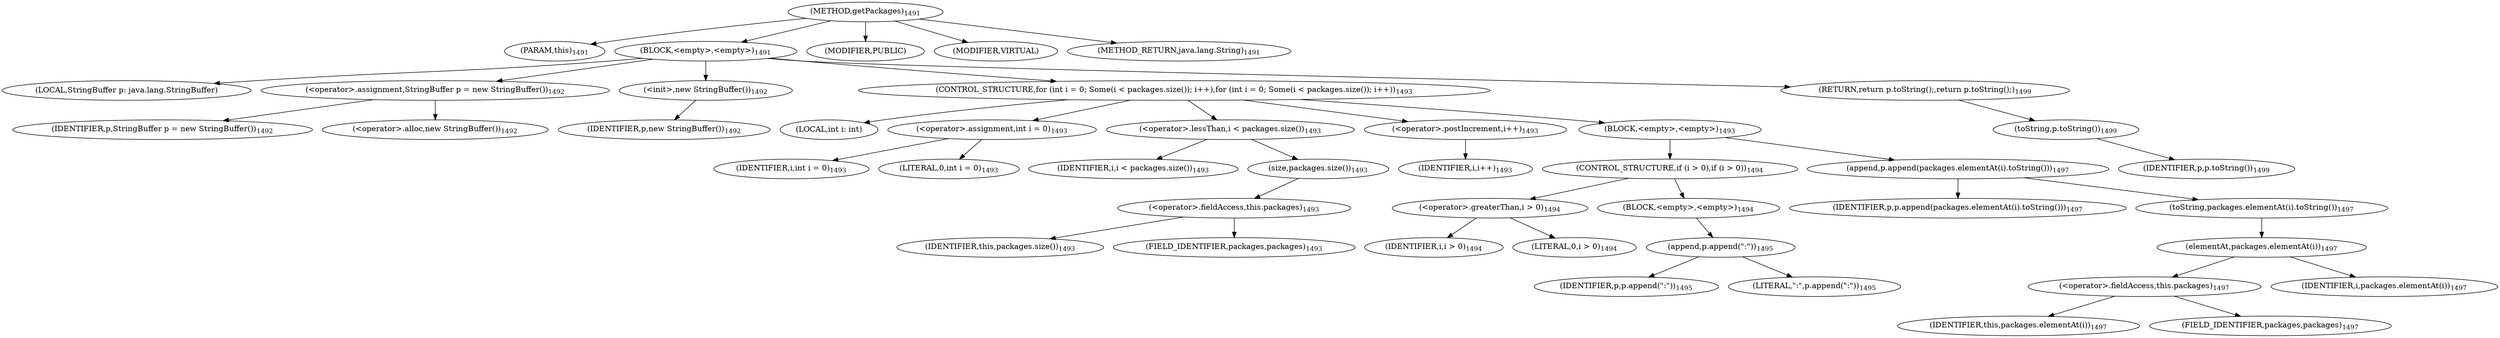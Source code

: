 digraph "getPackages" {  
"2757" [label = <(METHOD,getPackages)<SUB>1491</SUB>> ]
"2758" [label = <(PARAM,this)<SUB>1491</SUB>> ]
"2759" [label = <(BLOCK,&lt;empty&gt;,&lt;empty&gt;)<SUB>1491</SUB>> ]
"268" [label = <(LOCAL,StringBuffer p: java.lang.StringBuffer)> ]
"2760" [label = <(&lt;operator&gt;.assignment,StringBuffer p = new StringBuffer())<SUB>1492</SUB>> ]
"2761" [label = <(IDENTIFIER,p,StringBuffer p = new StringBuffer())<SUB>1492</SUB>> ]
"2762" [label = <(&lt;operator&gt;.alloc,new StringBuffer())<SUB>1492</SUB>> ]
"2763" [label = <(&lt;init&gt;,new StringBuffer())<SUB>1492</SUB>> ]
"267" [label = <(IDENTIFIER,p,new StringBuffer())<SUB>1492</SUB>> ]
"2764" [label = <(CONTROL_STRUCTURE,for (int i = 0; Some(i &lt; packages.size()); i++),for (int i = 0; Some(i &lt; packages.size()); i++))<SUB>1493</SUB>> ]
"2765" [label = <(LOCAL,int i: int)> ]
"2766" [label = <(&lt;operator&gt;.assignment,int i = 0)<SUB>1493</SUB>> ]
"2767" [label = <(IDENTIFIER,i,int i = 0)<SUB>1493</SUB>> ]
"2768" [label = <(LITERAL,0,int i = 0)<SUB>1493</SUB>> ]
"2769" [label = <(&lt;operator&gt;.lessThan,i &lt; packages.size())<SUB>1493</SUB>> ]
"2770" [label = <(IDENTIFIER,i,i &lt; packages.size())<SUB>1493</SUB>> ]
"2771" [label = <(size,packages.size())<SUB>1493</SUB>> ]
"2772" [label = <(&lt;operator&gt;.fieldAccess,this.packages)<SUB>1493</SUB>> ]
"2773" [label = <(IDENTIFIER,this,packages.size())<SUB>1493</SUB>> ]
"2774" [label = <(FIELD_IDENTIFIER,packages,packages)<SUB>1493</SUB>> ]
"2775" [label = <(&lt;operator&gt;.postIncrement,i++)<SUB>1493</SUB>> ]
"2776" [label = <(IDENTIFIER,i,i++)<SUB>1493</SUB>> ]
"2777" [label = <(BLOCK,&lt;empty&gt;,&lt;empty&gt;)<SUB>1493</SUB>> ]
"2778" [label = <(CONTROL_STRUCTURE,if (i &gt; 0),if (i &gt; 0))<SUB>1494</SUB>> ]
"2779" [label = <(&lt;operator&gt;.greaterThan,i &gt; 0)<SUB>1494</SUB>> ]
"2780" [label = <(IDENTIFIER,i,i &gt; 0)<SUB>1494</SUB>> ]
"2781" [label = <(LITERAL,0,i &gt; 0)<SUB>1494</SUB>> ]
"2782" [label = <(BLOCK,&lt;empty&gt;,&lt;empty&gt;)<SUB>1494</SUB>> ]
"2783" [label = <(append,p.append(&quot;:&quot;))<SUB>1495</SUB>> ]
"2784" [label = <(IDENTIFIER,p,p.append(&quot;:&quot;))<SUB>1495</SUB>> ]
"2785" [label = <(LITERAL,&quot;:&quot;,p.append(&quot;:&quot;))<SUB>1495</SUB>> ]
"2786" [label = <(append,p.append(packages.elementAt(i).toString()))<SUB>1497</SUB>> ]
"2787" [label = <(IDENTIFIER,p,p.append(packages.elementAt(i).toString()))<SUB>1497</SUB>> ]
"2788" [label = <(toString,packages.elementAt(i).toString())<SUB>1497</SUB>> ]
"2789" [label = <(elementAt,packages.elementAt(i))<SUB>1497</SUB>> ]
"2790" [label = <(&lt;operator&gt;.fieldAccess,this.packages)<SUB>1497</SUB>> ]
"2791" [label = <(IDENTIFIER,this,packages.elementAt(i))<SUB>1497</SUB>> ]
"2792" [label = <(FIELD_IDENTIFIER,packages,packages)<SUB>1497</SUB>> ]
"2793" [label = <(IDENTIFIER,i,packages.elementAt(i))<SUB>1497</SUB>> ]
"2794" [label = <(RETURN,return p.toString();,return p.toString();)<SUB>1499</SUB>> ]
"2795" [label = <(toString,p.toString())<SUB>1499</SUB>> ]
"2796" [label = <(IDENTIFIER,p,p.toString())<SUB>1499</SUB>> ]
"2797" [label = <(MODIFIER,PUBLIC)> ]
"2798" [label = <(MODIFIER,VIRTUAL)> ]
"2799" [label = <(METHOD_RETURN,java.lang.String)<SUB>1491</SUB>> ]
  "2757" -> "2758" 
  "2757" -> "2759" 
  "2757" -> "2797" 
  "2757" -> "2798" 
  "2757" -> "2799" 
  "2759" -> "268" 
  "2759" -> "2760" 
  "2759" -> "2763" 
  "2759" -> "2764" 
  "2759" -> "2794" 
  "2760" -> "2761" 
  "2760" -> "2762" 
  "2763" -> "267" 
  "2764" -> "2765" 
  "2764" -> "2766" 
  "2764" -> "2769" 
  "2764" -> "2775" 
  "2764" -> "2777" 
  "2766" -> "2767" 
  "2766" -> "2768" 
  "2769" -> "2770" 
  "2769" -> "2771" 
  "2771" -> "2772" 
  "2772" -> "2773" 
  "2772" -> "2774" 
  "2775" -> "2776" 
  "2777" -> "2778" 
  "2777" -> "2786" 
  "2778" -> "2779" 
  "2778" -> "2782" 
  "2779" -> "2780" 
  "2779" -> "2781" 
  "2782" -> "2783" 
  "2783" -> "2784" 
  "2783" -> "2785" 
  "2786" -> "2787" 
  "2786" -> "2788" 
  "2788" -> "2789" 
  "2789" -> "2790" 
  "2789" -> "2793" 
  "2790" -> "2791" 
  "2790" -> "2792" 
  "2794" -> "2795" 
  "2795" -> "2796" 
}
